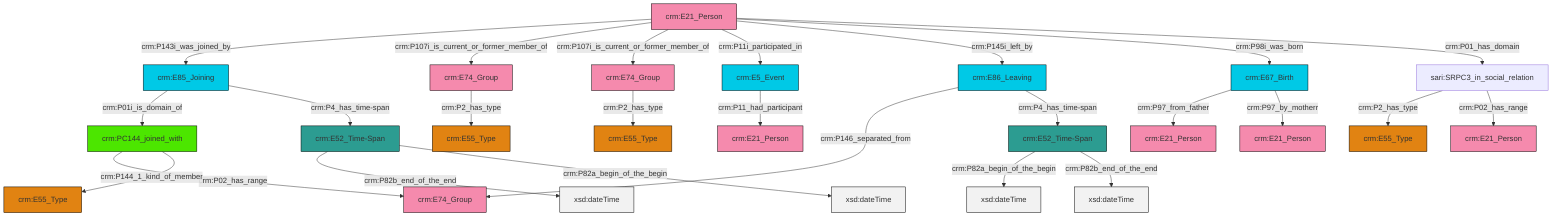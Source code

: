 graph TD
classDef Literal fill:#f2f2f2,stroke:#000000;
classDef CRM_Entity fill:#FFFFFF,stroke:#000000;
classDef Temporal_Entity fill:#00C9E6, stroke:#000000;
classDef Type fill:#E18312, stroke:#000000;
classDef Time-Span fill:#2C9C91, stroke:#000000;
classDef Appellation fill:#FFEB7F, stroke:#000000;
classDef Place fill:#008836, stroke:#000000;
classDef Persistent_Item fill:#B266B2, stroke:#000000;
classDef Conceptual_Object fill:#FFD700, stroke:#000000;
classDef Physical_Thing fill:#D2B48C, stroke:#000000;
classDef Actor fill:#f58aad, stroke:#000000;
classDef PC_Classes fill:#4ce600, stroke:#000000;
classDef Multi fill:#cccccc,stroke:#000000;

0["crm:E74_Group"]:::Actor -->|crm:P2_has_type| 1["crm:E55_Type"]:::Type
4["crm:E21_Person"]:::Actor -->|crm:P143i_was_joined_by| 5["crm:E85_Joining"]:::Temporal_Entity
4["crm:E21_Person"]:::Actor -->|crm:P107i_is_current_or_former_member_of| 6["crm:E74_Group"]:::Actor
4["crm:E21_Person"]:::Actor -->|crm:P107i_is_current_or_former_member_of| 0["crm:E74_Group"]:::Actor
15["crm:PC144_joined_with"]:::PC_Classes -->|crm:P02_has_range| 10["crm:E74_Group"]:::Actor
2["crm:E52_Time-Span"]:::Time-Span -->|crm:P82b_end_of_the_end| 18[xsd:dateTime]:::Literal
4["crm:E21_Person"]:::Actor -->|crm:P11i_participated_in| 22["crm:E5_Event"]:::Temporal_Entity
20["crm:E67_Birth"]:::Temporal_Entity -->|crm:P97_from_father| 23["crm:E21_Person"]:::Actor
22["crm:E5_Event"]:::Temporal_Entity -->|crm:P11_had_participant| 24["crm:E21_Person"]:::Actor
4["crm:E21_Person"]:::Actor -->|crm:P145i_left_by| 27["crm:E86_Leaving"]:::Temporal_Entity
8["crm:E52_Time-Span"]:::Time-Span -->|crm:P82a_begin_of_the_begin| 28[xsd:dateTime]:::Literal
4["crm:E21_Person"]:::Actor -->|crm:P98i_was_born| 20["crm:E67_Birth"]:::Temporal_Entity
27["crm:E86_Leaving"]:::Temporal_Entity -->|crm:P146_separated_from| 10["crm:E74_Group"]:::Actor
36["sari:SRPC3_in_social_relation"]:::Default -->|crm:P2_has_type| 31["crm:E55_Type"]:::Type
27["crm:E86_Leaving"]:::Temporal_Entity -->|crm:P4_has_time-span| 8["crm:E52_Time-Span"]:::Time-Span
4["crm:E21_Person"]:::Actor -->|crm:P01_has_domain| 36["sari:SRPC3_in_social_relation"]:::Default
6["crm:E74_Group"]:::Actor -->|crm:P2_has_type| 34["crm:E55_Type"]:::Type
2["crm:E52_Time-Span"]:::Time-Span -->|crm:P82a_begin_of_the_begin| 39[xsd:dateTime]:::Literal
8["crm:E52_Time-Span"]:::Time-Span -->|crm:P82b_end_of_the_end| 41[xsd:dateTime]:::Literal
5["crm:E85_Joining"]:::Temporal_Entity -->|crm:P01i_is_domain_of| 15["crm:PC144_joined_with"]:::PC_Classes
36["sari:SRPC3_in_social_relation"]:::Default -->|crm:P02_has_range| 37["crm:E21_Person"]:::Actor
20["crm:E67_Birth"]:::Temporal_Entity -->|crm:P97_by_motherr| 13["crm:E21_Person"]:::Actor
15["crm:PC144_joined_with"]:::PC_Classes -->|crm:P144_1_kind_of_member| 16["crm:E55_Type"]:::Type
5["crm:E85_Joining"]:::Temporal_Entity -->|crm:P4_has_time-span| 2["crm:E52_Time-Span"]:::Time-Span